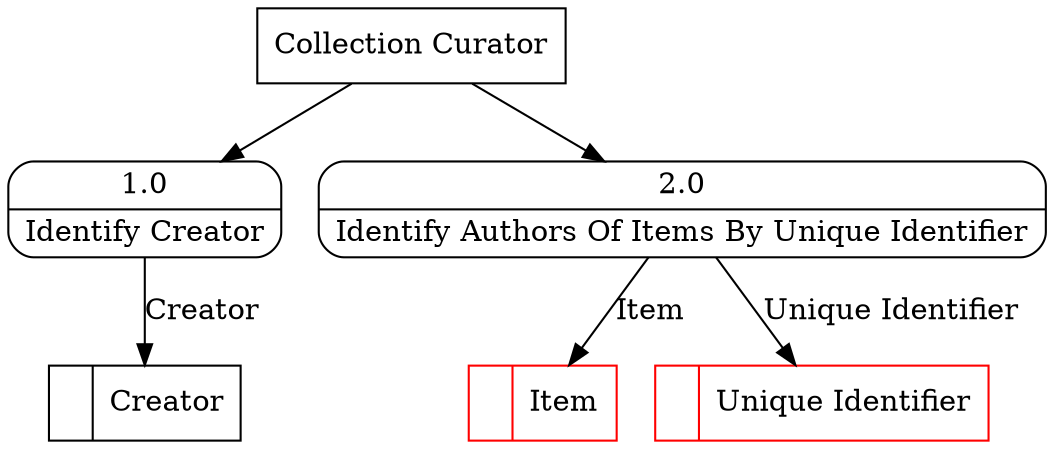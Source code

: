 digraph dfd2{ 
node[shape=record]
200 [label="<f0>  |<f1> Item " color=red];
201 [label="<f0>  |<f1> Creator " ];
202 [label="<f0>  |<f1> Unique Identifier " color=red];
203 [label="Collection Curator" shape=box];
204 [label="{<f0> 1.0|<f1> Identify Creator }" shape=Mrecord];
205 [label="{<f0> 2.0|<f1> Identify Authors Of Items By Unique Identifier }" shape=Mrecord];
203 -> 204
203 -> 205
204 -> 201 [label="Creator"]
205 -> 200 [label="Item"]
205 -> 202 [label="Unique Identifier"]
}